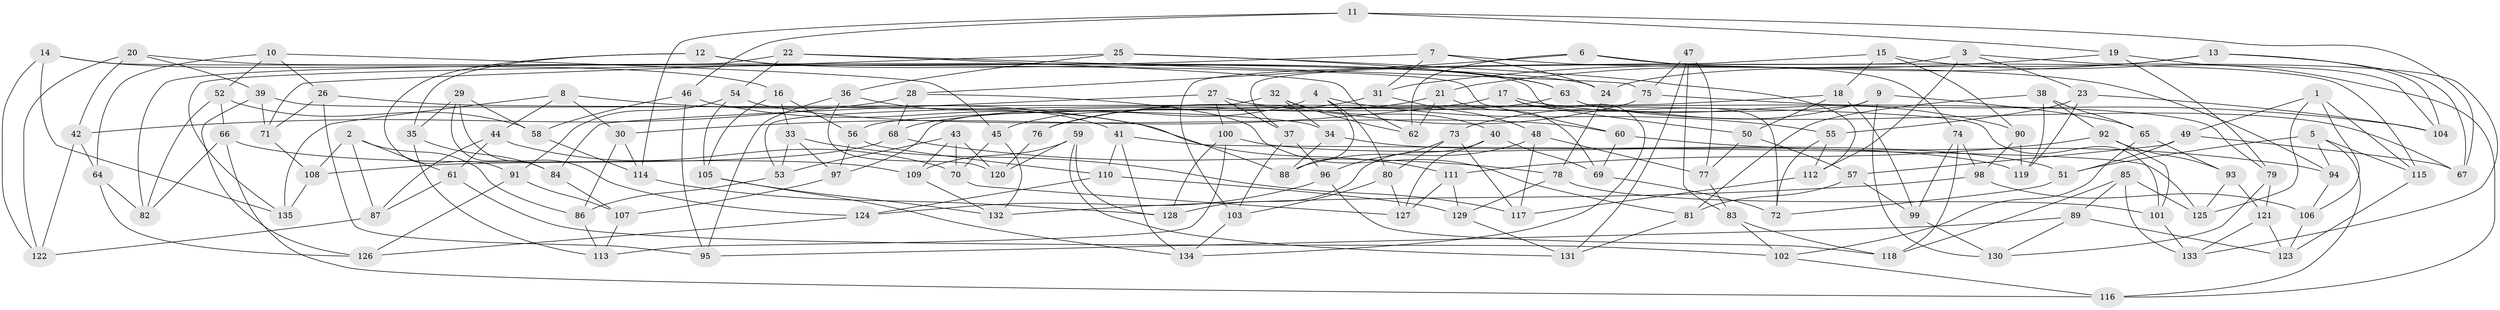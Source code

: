 // Generated by graph-tools (version 1.1) at 2025/16/03/09/25 04:16:40]
// undirected, 135 vertices, 270 edges
graph export_dot {
graph [start="1"]
  node [color=gray90,style=filled];
  1;
  2;
  3;
  4;
  5;
  6;
  7;
  8;
  9;
  10;
  11;
  12;
  13;
  14;
  15;
  16;
  17;
  18;
  19;
  20;
  21;
  22;
  23;
  24;
  25;
  26;
  27;
  28;
  29;
  30;
  31;
  32;
  33;
  34;
  35;
  36;
  37;
  38;
  39;
  40;
  41;
  42;
  43;
  44;
  45;
  46;
  47;
  48;
  49;
  50;
  51;
  52;
  53;
  54;
  55;
  56;
  57;
  58;
  59;
  60;
  61;
  62;
  63;
  64;
  65;
  66;
  67;
  68;
  69;
  70;
  71;
  72;
  73;
  74;
  75;
  76;
  77;
  78;
  79;
  80;
  81;
  82;
  83;
  84;
  85;
  86;
  87;
  88;
  89;
  90;
  91;
  92;
  93;
  94;
  95;
  96;
  97;
  98;
  99;
  100;
  101;
  102;
  103;
  104;
  105;
  106;
  107;
  108;
  109;
  110;
  111;
  112;
  113;
  114;
  115;
  116;
  117;
  118;
  119;
  120;
  121;
  122;
  123;
  124;
  125;
  126;
  127;
  128;
  129;
  130;
  131;
  132;
  133;
  134;
  135;
  1 -- 49;
  1 -- 115;
  1 -- 125;
  1 -- 106;
  2 -- 86;
  2 -- 108;
  2 -- 87;
  2 -- 61;
  3 -- 37;
  3 -- 112;
  3 -- 133;
  3 -- 23;
  4 -- 88;
  4 -- 55;
  4 -- 80;
  4 -- 45;
  5 -- 116;
  5 -- 94;
  5 -- 115;
  5 -- 51;
  6 -- 115;
  6 -- 28;
  6 -- 74;
  6 -- 62;
  7 -- 24;
  7 -- 94;
  7 -- 31;
  7 -- 135;
  8 -- 111;
  8 -- 44;
  8 -- 30;
  8 -- 135;
  9 -- 73;
  9 -- 130;
  9 -- 97;
  9 -- 65;
  10 -- 64;
  10 -- 52;
  10 -- 45;
  10 -- 26;
  11 -- 67;
  11 -- 19;
  11 -- 46;
  11 -- 114;
  12 -- 72;
  12 -- 35;
  12 -- 63;
  12 -- 91;
  13 -- 31;
  13 -- 104;
  13 -- 24;
  13 -- 67;
  14 -- 60;
  14 -- 135;
  14 -- 16;
  14 -- 122;
  15 -- 18;
  15 -- 90;
  15 -- 103;
  15 -- 116;
  16 -- 105;
  16 -- 56;
  16 -- 33;
  17 -- 50;
  17 -- 90;
  17 -- 30;
  17 -- 134;
  18 -- 99;
  18 -- 50;
  18 -- 56;
  19 -- 104;
  19 -- 79;
  19 -- 21;
  20 -- 39;
  20 -- 122;
  20 -- 24;
  20 -- 42;
  21 -- 76;
  21 -- 69;
  21 -- 62;
  22 -- 54;
  22 -- 62;
  22 -- 82;
  22 -- 75;
  23 -- 104;
  23 -- 119;
  23 -- 55;
  24 -- 78;
  25 -- 63;
  25 -- 71;
  25 -- 36;
  25 -- 112;
  26 -- 34;
  26 -- 95;
  26 -- 71;
  27 -- 37;
  27 -- 79;
  27 -- 84;
  27 -- 100;
  28 -- 42;
  28 -- 68;
  28 -- 81;
  29 -- 35;
  29 -- 58;
  29 -- 84;
  29 -- 124;
  30 -- 114;
  30 -- 86;
  31 -- 76;
  31 -- 48;
  32 -- 62;
  32 -- 34;
  32 -- 40;
  32 -- 53;
  33 -- 117;
  33 -- 97;
  33 -- 53;
  34 -- 51;
  34 -- 88;
  35 -- 84;
  35 -- 113;
  36 -- 120;
  36 -- 95;
  36 -- 41;
  37 -- 96;
  37 -- 103;
  38 -- 119;
  38 -- 65;
  38 -- 81;
  38 -- 92;
  39 -- 71;
  39 -- 101;
  39 -- 126;
  40 -- 128;
  40 -- 127;
  40 -- 69;
  41 -- 125;
  41 -- 110;
  41 -- 134;
  42 -- 64;
  42 -- 122;
  43 -- 109;
  43 -- 70;
  43 -- 120;
  43 -- 53;
  44 -- 87;
  44 -- 61;
  44 -- 70;
  45 -- 70;
  45 -- 132;
  46 -- 58;
  46 -- 95;
  46 -- 88;
  47 -- 83;
  47 -- 131;
  47 -- 75;
  47 -- 77;
  48 -- 88;
  48 -- 77;
  48 -- 117;
  49 -- 67;
  49 -- 51;
  49 -- 57;
  50 -- 57;
  50 -- 77;
  51 -- 72;
  52 -- 58;
  52 -- 82;
  52 -- 66;
  53 -- 86;
  54 -- 91;
  54 -- 105;
  54 -- 60;
  55 -- 112;
  55 -- 72;
  56 -- 110;
  56 -- 97;
  57 -- 81;
  57 -- 99;
  58 -- 114;
  59 -- 109;
  59 -- 128;
  59 -- 120;
  59 -- 131;
  60 -- 94;
  60 -- 69;
  61 -- 87;
  61 -- 102;
  63 -- 68;
  63 -- 67;
  64 -- 126;
  64 -- 82;
  65 -- 93;
  65 -- 102;
  66 -- 116;
  66 -- 109;
  66 -- 82;
  68 -- 108;
  68 -- 78;
  69 -- 72;
  70 -- 127;
  71 -- 108;
  73 -- 96;
  73 -- 80;
  73 -- 117;
  74 -- 98;
  74 -- 99;
  74 -- 118;
  75 -- 104;
  75 -- 76;
  76 -- 120;
  77 -- 83;
  78 -- 129;
  78 -- 101;
  79 -- 121;
  79 -- 130;
  80 -- 103;
  80 -- 127;
  81 -- 131;
  83 -- 102;
  83 -- 118;
  84 -- 107;
  85 -- 118;
  85 -- 125;
  85 -- 133;
  85 -- 89;
  86 -- 113;
  87 -- 122;
  89 -- 95;
  89 -- 123;
  89 -- 130;
  90 -- 98;
  90 -- 119;
  91 -- 126;
  91 -- 107;
  92 -- 111;
  92 -- 101;
  92 -- 93;
  93 -- 125;
  93 -- 121;
  94 -- 106;
  96 -- 118;
  96 -- 124;
  97 -- 107;
  98 -- 132;
  98 -- 106;
  99 -- 130;
  100 -- 128;
  100 -- 119;
  100 -- 113;
  101 -- 133;
  102 -- 116;
  103 -- 134;
  105 -- 134;
  105 -- 132;
  106 -- 123;
  107 -- 113;
  108 -- 135;
  109 -- 132;
  110 -- 124;
  110 -- 129;
  111 -- 127;
  111 -- 129;
  112 -- 117;
  114 -- 128;
  115 -- 123;
  121 -- 123;
  121 -- 133;
  124 -- 126;
  129 -- 131;
}
